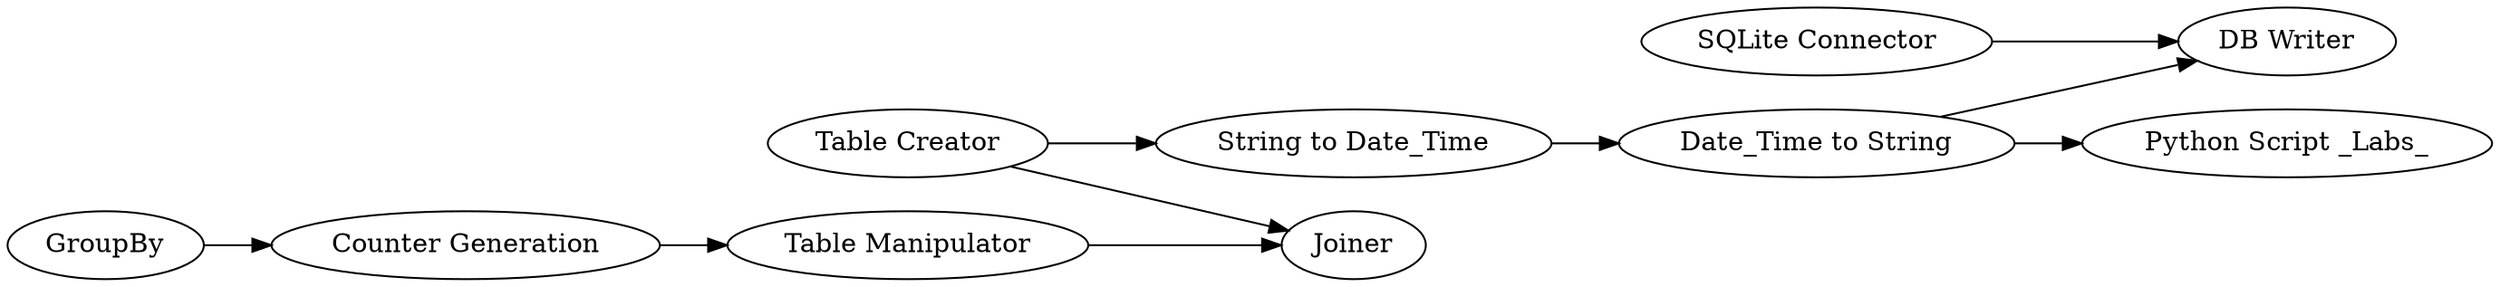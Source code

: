 digraph {
	9 -> 8
	11 -> 14
	4 -> 6
	2 -> 9
	1 -> 13
	1 -> 2
	14 -> 13
	10 -> 11
	9 -> 6
	13 [label=Joiner]
	1 [label="Table Creator"]
	9 [label="Date_Time to String"]
	11 [label="Counter Generation"]
	4 [label="SQLite Connector"]
	6 [label="DB Writer"]
	8 [label="Python Script _Labs_"]
	14 [label="Table Manipulator"]
	2 [label="String to Date_Time"]
	10 [label=GroupBy]
	rankdir=LR
}
